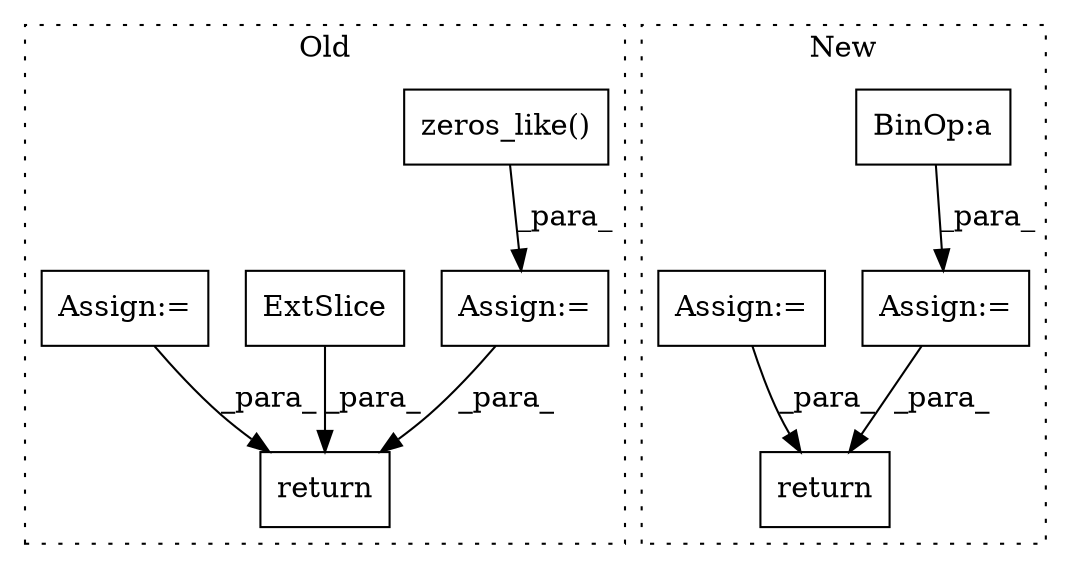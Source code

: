 digraph G {
subgraph cluster0 {
1 [label="zeros_like()" a="75" s="1535,1553" l="17,1" shape="box"];
3 [label="Assign:=" a="68" s="1532" l="3" shape="box"];
4 [label="return" a="93" s="1918" l="7" shape="box"];
6 [label="ExtSlice" a="85" s="1826" l="1" shape="box"];
9 [label="Assign:=" a="68" s="1833" l="3" shape="box"];
label = "Old";
style="dotted";
}
subgraph cluster1 {
2 [label="return" a="93" s="1416" l="7" shape="box"];
5 [label="BinOp:a" a="82" s="1229" l="18" shape="box"];
7 [label="Assign:=" a="68" s="1225" l="3" shape="box"];
8 [label="Assign:=" a="68" s="1385" l="3" shape="box"];
label = "New";
style="dotted";
}
1 -> 3 [label="_para_"];
3 -> 4 [label="_para_"];
5 -> 7 [label="_para_"];
6 -> 4 [label="_para_"];
7 -> 2 [label="_para_"];
8 -> 2 [label="_para_"];
9 -> 4 [label="_para_"];
}